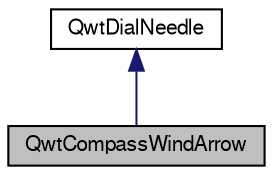 digraph G
{
  edge [fontname="FreeSans",fontsize="10",labelfontname="FreeSans",labelfontsize="10"];
  node [fontname="FreeSans",fontsize="10",shape=record];
  Node1 [label="QwtCompassWindArrow",height=0.2,width=0.4,color="black", fillcolor="grey75", style="filled" fontcolor="black"];
  Node2 -> Node1 [dir="back",color="midnightblue",fontsize="10",style="solid",fontname="FreeSans"];
  Node2 [label="QwtDialNeedle",height=0.2,width=0.4,color="black", fillcolor="white", style="filled",URL="$class_qwt_dial_needle.html",tooltip="Base class for needles that can be used in a QwtDial."];
}
